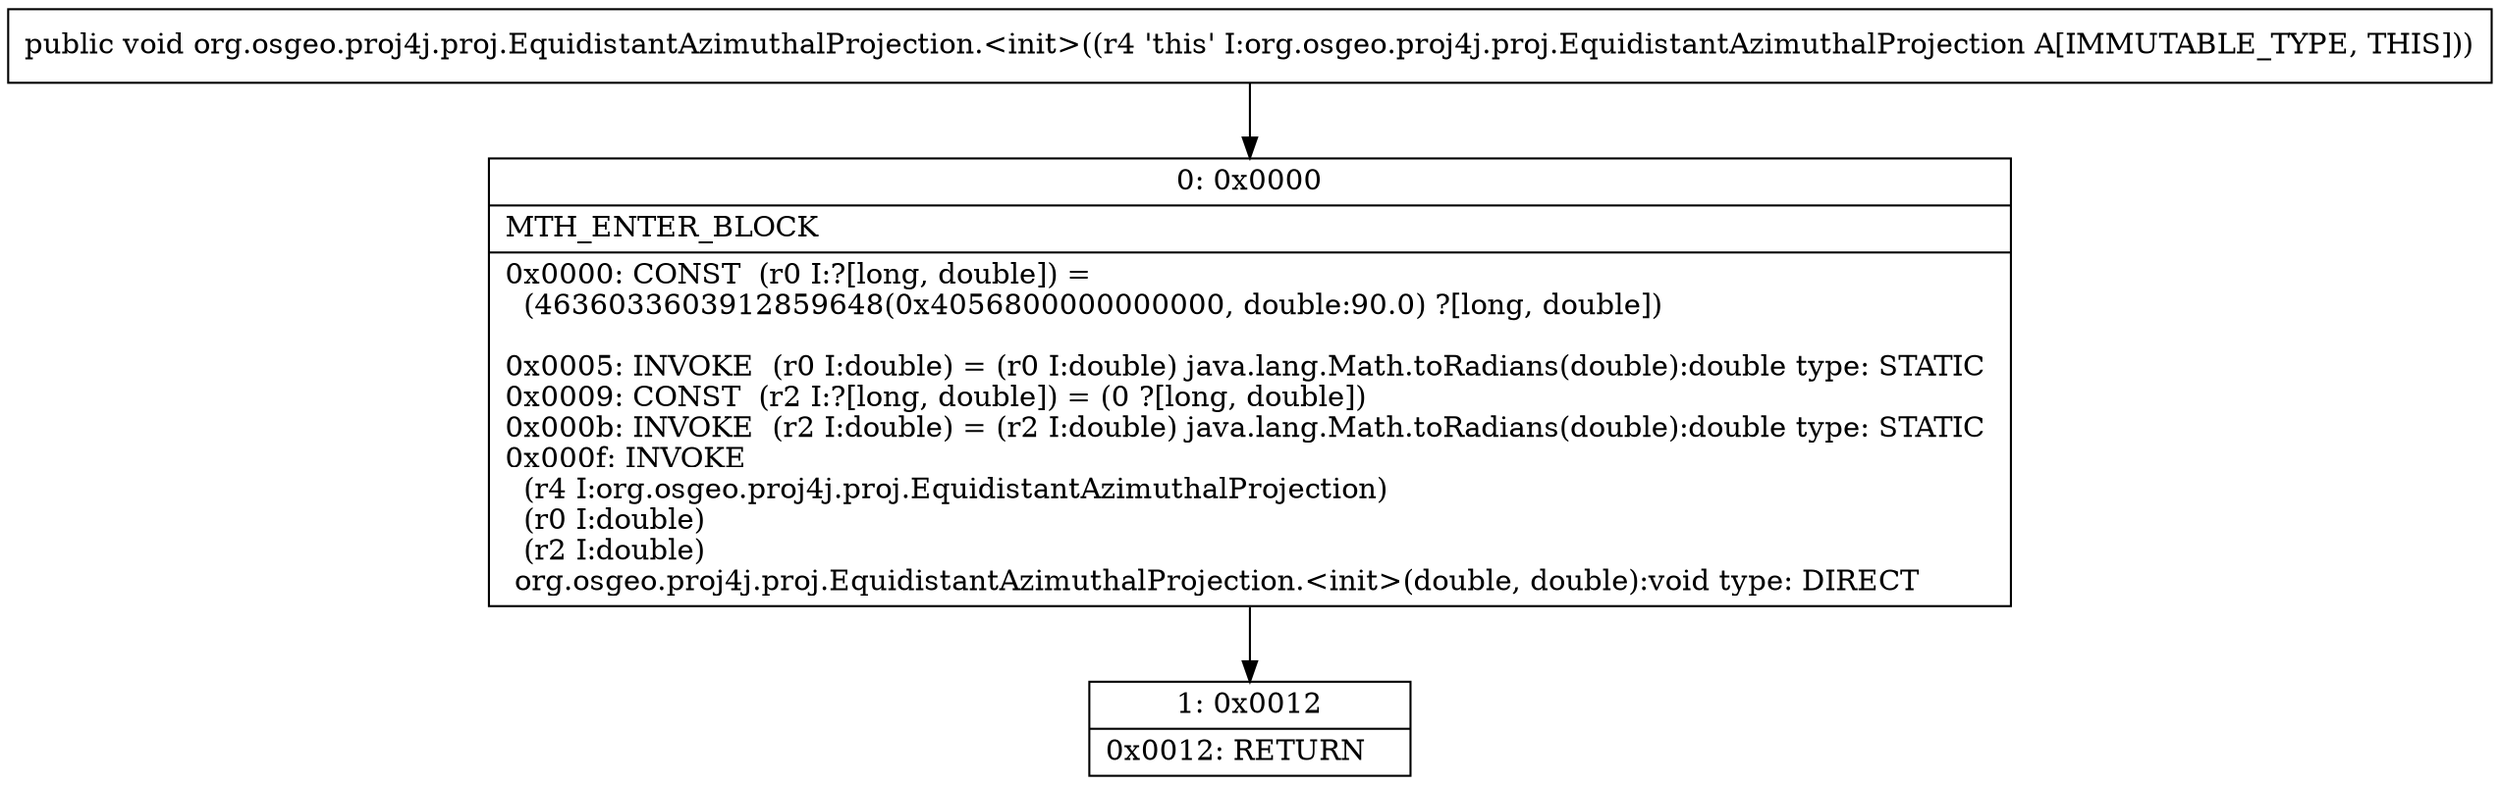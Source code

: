 digraph "CFG fororg.osgeo.proj4j.proj.EquidistantAzimuthalProjection.\<init\>()V" {
Node_0 [shape=record,label="{0\:\ 0x0000|MTH_ENTER_BLOCK\l|0x0000: CONST  (r0 I:?[long, double]) = \l  (4636033603912859648(0x4056800000000000, double:90.0) ?[long, double])\l \l0x0005: INVOKE  (r0 I:double) = (r0 I:double) java.lang.Math.toRadians(double):double type: STATIC \l0x0009: CONST  (r2 I:?[long, double]) = (0 ?[long, double]) \l0x000b: INVOKE  (r2 I:double) = (r2 I:double) java.lang.Math.toRadians(double):double type: STATIC \l0x000f: INVOKE  \l  (r4 I:org.osgeo.proj4j.proj.EquidistantAzimuthalProjection)\l  (r0 I:double)\l  (r2 I:double)\l org.osgeo.proj4j.proj.EquidistantAzimuthalProjection.\<init\>(double, double):void type: DIRECT \l}"];
Node_1 [shape=record,label="{1\:\ 0x0012|0x0012: RETURN   \l}"];
MethodNode[shape=record,label="{public void org.osgeo.proj4j.proj.EquidistantAzimuthalProjection.\<init\>((r4 'this' I:org.osgeo.proj4j.proj.EquidistantAzimuthalProjection A[IMMUTABLE_TYPE, THIS])) }"];
MethodNode -> Node_0;
Node_0 -> Node_1;
}

